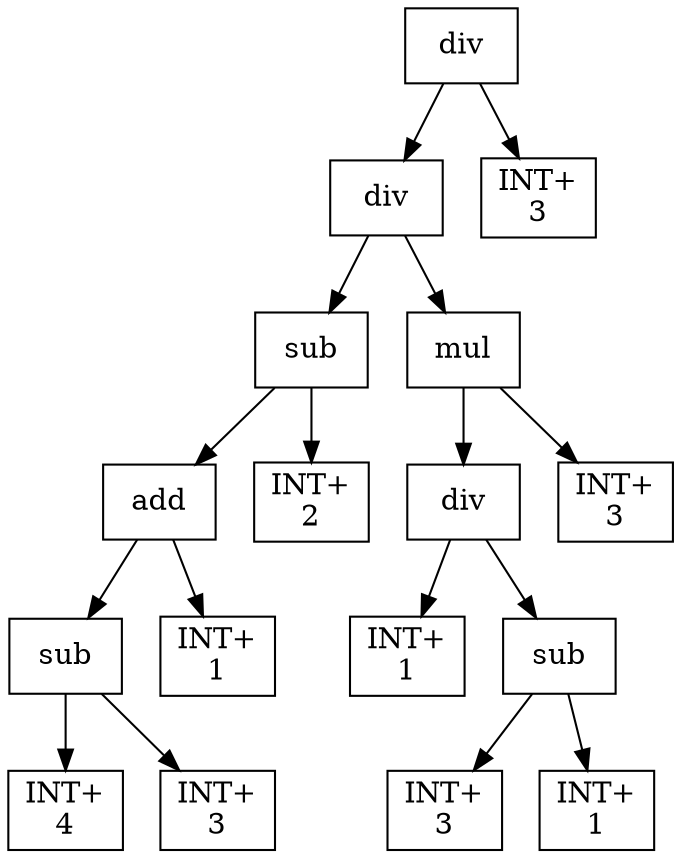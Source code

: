 digraph expr {
  node [shape=box];
  n1 [label="div"];
  n2 [label="div"];
  n3 [label="sub"];
  n4 [label="add"];
  n5 [label="sub"];
  n6 [label="INT+\n4"];
  n7 [label="INT+\n3"];
  n5 -> n6;
  n5 -> n7;
  n8 [label="INT+\n1"];
  n4 -> n5;
  n4 -> n8;
  n9 [label="INT+\n2"];
  n3 -> n4;
  n3 -> n9;
  n10 [label="mul"];
  n11 [label="div"];
  n12 [label="INT+\n1"];
  n13 [label="sub"];
  n14 [label="INT+\n3"];
  n15 [label="INT+\n1"];
  n13 -> n14;
  n13 -> n15;
  n11 -> n12;
  n11 -> n13;
  n16 [label="INT+\n3"];
  n10 -> n11;
  n10 -> n16;
  n2 -> n3;
  n2 -> n10;
  n17 [label="INT+\n3"];
  n1 -> n2;
  n1 -> n17;
}